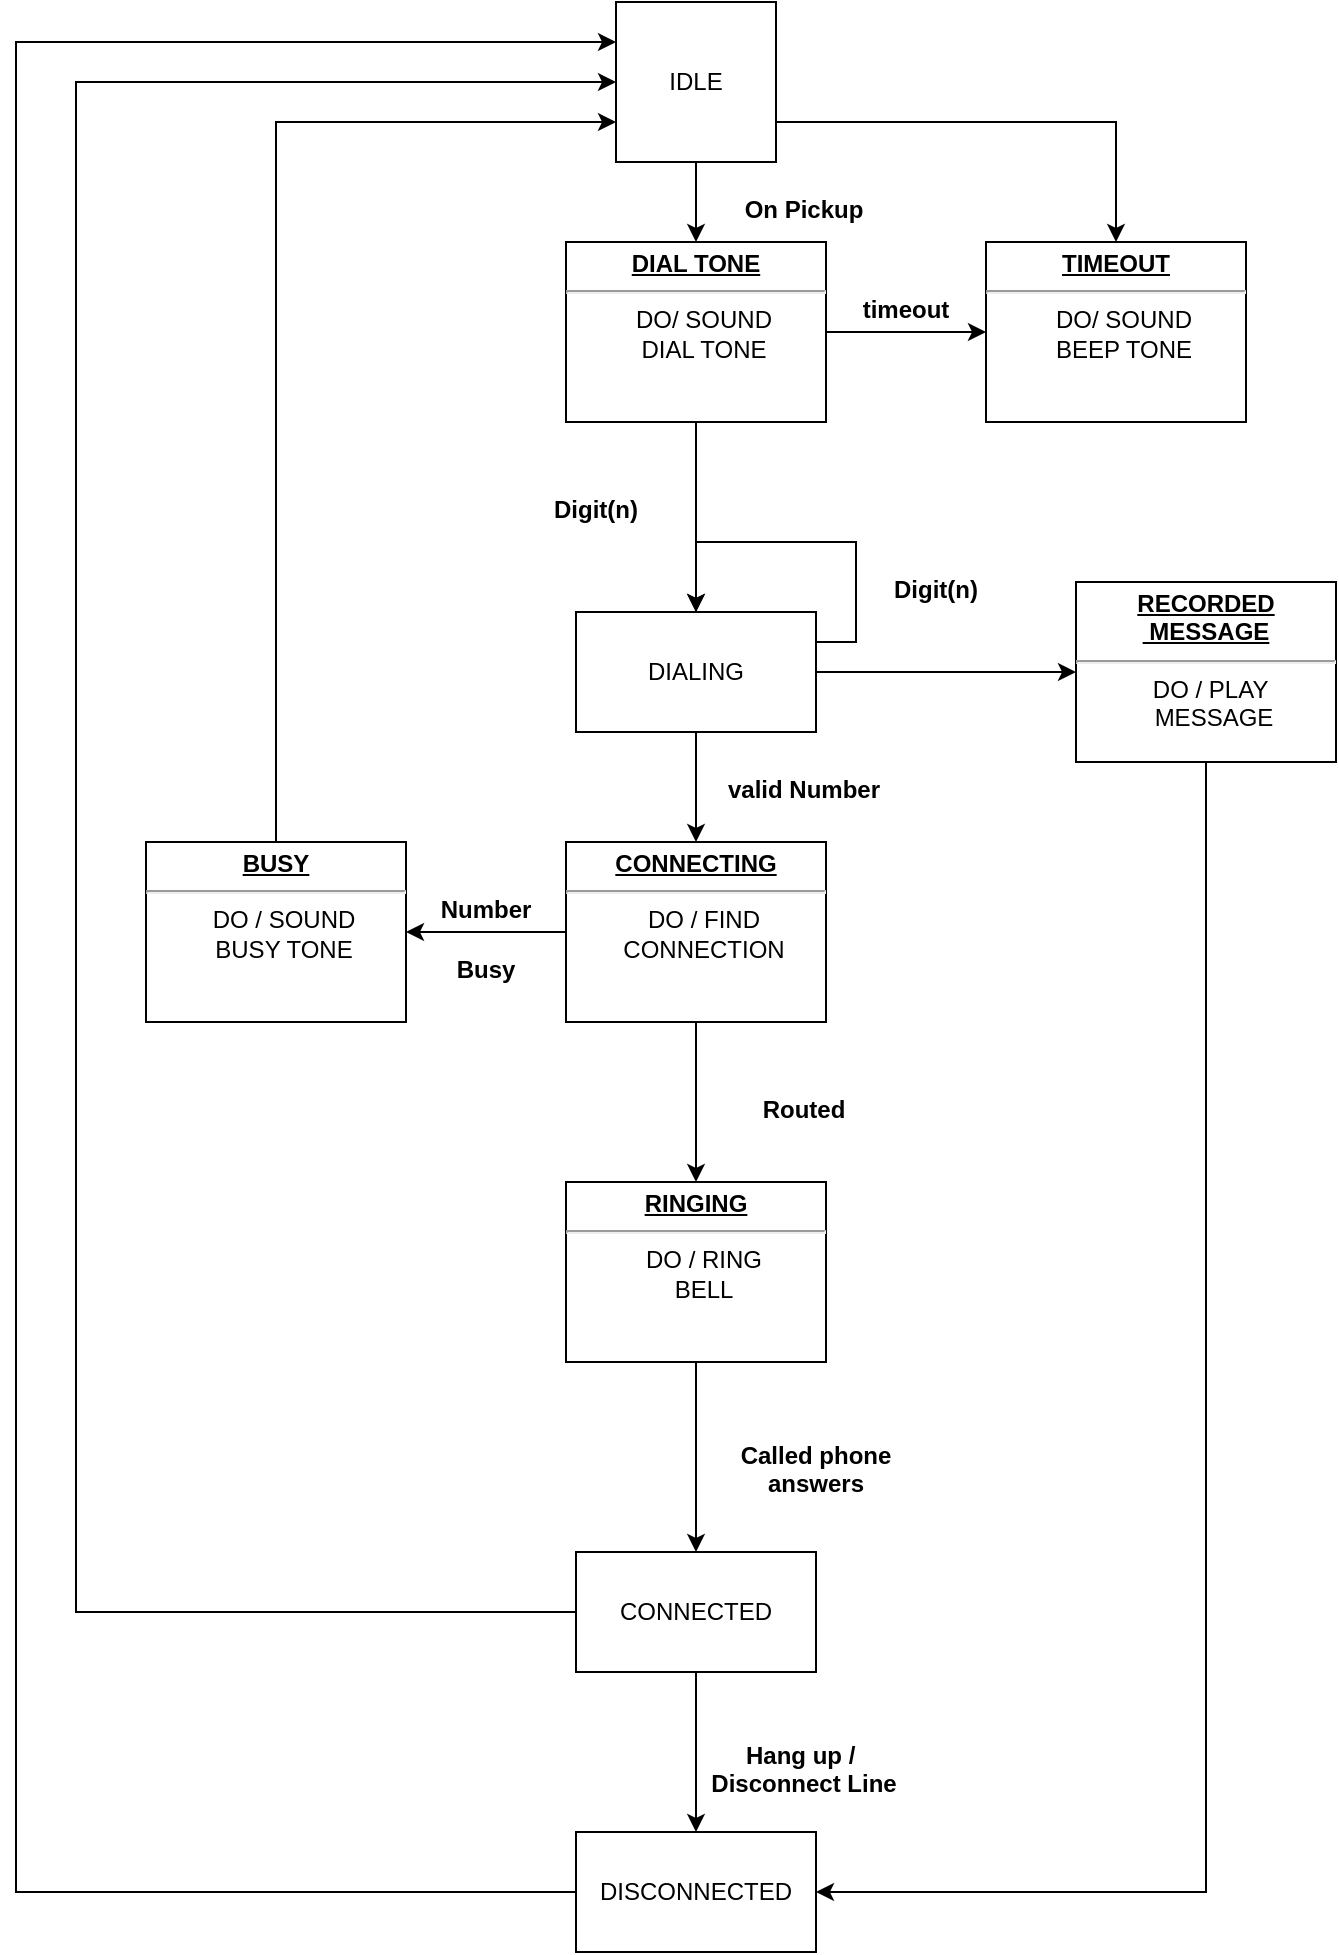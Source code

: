 <mxfile version="20.5.3" type="device" pages="2"><diagram id="zTgWvDDNBtPUvJExu_ai" name="OOMD Assignment 1"><mxGraphModel dx="946" dy="579" grid="1" gridSize="10" guides="1" tooltips="1" connect="1" arrows="1" fold="1" page="1" pageScale="1" pageWidth="827" pageHeight="1169" math="0" shadow="0"><root><mxCell id="0"/><mxCell id="1" parent="0"/><mxCell id="dUbVFDilPpxpzC8wfU87-24" style="edgeStyle=orthogonalEdgeStyle;rounded=0;orthogonalLoop=1;jettySize=auto;html=1;exitX=1;exitY=0.75;exitDx=0;exitDy=0;entryX=0.5;entryY=0;entryDx=0;entryDy=0;" edge="1" parent="1" source="dUbVFDilPpxpzC8wfU87-1" target="dUbVFDilPpxpzC8wfU87-4"><mxGeometry relative="1" as="geometry"/></mxCell><mxCell id="dUbVFDilPpxpzC8wfU87-25" style="edgeStyle=orthogonalEdgeStyle;rounded=0;orthogonalLoop=1;jettySize=auto;html=1;exitX=0.5;exitY=1;exitDx=0;exitDy=0;entryX=0.5;entryY=0;entryDx=0;entryDy=0;" edge="1" parent="1" source="dUbVFDilPpxpzC8wfU87-1" target="dUbVFDilPpxpzC8wfU87-3"><mxGeometry relative="1" as="geometry"/></mxCell><mxCell id="dUbVFDilPpxpzC8wfU87-1" value="IDLE" style="whiteSpace=wrap;html=1;aspect=fixed;" vertex="1" parent="1"><mxGeometry x="360" y="40" width="80" height="80" as="geometry"/></mxCell><mxCell id="dUbVFDilPpxpzC8wfU87-5" value="" style="edgeStyle=orthogonalEdgeStyle;rounded=0;orthogonalLoop=1;jettySize=auto;html=1;" edge="1" parent="1" source="dUbVFDilPpxpzC8wfU87-3" target="dUbVFDilPpxpzC8wfU87-4"><mxGeometry relative="1" as="geometry"/></mxCell><mxCell id="dUbVFDilPpxpzC8wfU87-7" value="" style="edgeStyle=orthogonalEdgeStyle;rounded=0;orthogonalLoop=1;jettySize=auto;html=1;" edge="1" parent="1" source="dUbVFDilPpxpzC8wfU87-3" target="dUbVFDilPpxpzC8wfU87-6"><mxGeometry relative="1" as="geometry"/></mxCell><mxCell id="dUbVFDilPpxpzC8wfU87-3" value="&lt;p style=&quot;margin: 4px 0px 0px; text-decoration: underline;&quot;&gt;&lt;b&gt;DIAL TONE&lt;/b&gt;&lt;/p&gt;&lt;hr&gt;&lt;p style=&quot;margin:0px;margin-left:8px;&quot;&gt;DO/ SOUND&lt;/p&gt;&lt;p style=&quot;margin:0px;margin-left:8px;&quot;&gt;DIAL TONE&lt;/p&gt;" style="verticalAlign=top;align=center;overflow=fill;fontSize=12;fontFamily=Helvetica;html=1;" vertex="1" parent="1"><mxGeometry x="335" y="160" width="130" height="90" as="geometry"/></mxCell><mxCell id="dUbVFDilPpxpzC8wfU87-4" value="&lt;p style=&quot;margin: 4px 0px 0px; text-decoration: underline;&quot;&gt;&lt;b&gt;TIMEOUT&lt;/b&gt;&lt;/p&gt;&lt;hr&gt;&lt;p style=&quot;margin:0px;margin-left:8px;&quot;&gt;DO/ SOUND&lt;/p&gt;&lt;p style=&quot;margin:0px;margin-left:8px;&quot;&gt;BEEP TONE&lt;/p&gt;" style="verticalAlign=top;align=center;overflow=fill;fontSize=12;fontFamily=Helvetica;html=1;" vertex="1" parent="1"><mxGeometry x="545" y="160" width="130" height="90" as="geometry"/></mxCell><mxCell id="dUbVFDilPpxpzC8wfU87-10" style="edgeStyle=orthogonalEdgeStyle;rounded=0;orthogonalLoop=1;jettySize=auto;html=1;exitX=1;exitY=0.5;exitDx=0;exitDy=0;entryX=0;entryY=0.5;entryDx=0;entryDy=0;" edge="1" parent="1" source="dUbVFDilPpxpzC8wfU87-6" target="dUbVFDilPpxpzC8wfU87-8"><mxGeometry relative="1" as="geometry"/></mxCell><mxCell id="dUbVFDilPpxpzC8wfU87-12" style="edgeStyle=orthogonalEdgeStyle;rounded=0;orthogonalLoop=1;jettySize=auto;html=1;exitX=0.5;exitY=1;exitDx=0;exitDy=0;entryX=0.5;entryY=0;entryDx=0;entryDy=0;" edge="1" parent="1" source="dUbVFDilPpxpzC8wfU87-6" target="dUbVFDilPpxpzC8wfU87-11"><mxGeometry relative="1" as="geometry"/></mxCell><mxCell id="dUbVFDilPpxpzC8wfU87-6" value="DIALING" style="whiteSpace=wrap;html=1;align=center;verticalAlign=middle;" vertex="1" parent="1"><mxGeometry x="340" y="345" width="120" height="60" as="geometry"/></mxCell><mxCell id="dUbVFDilPpxpzC8wfU87-21" style="edgeStyle=orthogonalEdgeStyle;rounded=0;orthogonalLoop=1;jettySize=auto;html=1;exitX=0.5;exitY=1;exitDx=0;exitDy=0;entryX=1;entryY=0.5;entryDx=0;entryDy=0;" edge="1" parent="1" source="dUbVFDilPpxpzC8wfU87-8" target="dUbVFDilPpxpzC8wfU87-19"><mxGeometry relative="1" as="geometry"/></mxCell><mxCell id="dUbVFDilPpxpzC8wfU87-8" value="&lt;p style=&quot;margin: 4px 0px 0px; text-decoration: underline;&quot;&gt;&lt;b&gt;RECORDED&lt;br&gt;&amp;nbsp;MESSAGE&lt;br&gt;&lt;/b&gt;&lt;/p&gt;&lt;hr&gt;&lt;p style=&quot;margin:0px;margin-left:8px;&quot;&gt;DO / PLAY&amp;nbsp;&lt;/p&gt;&lt;p style=&quot;margin:0px;margin-left:8px;&quot;&gt;MESSAGE&lt;/p&gt;" style="verticalAlign=top;align=center;overflow=fill;fontSize=12;fontFamily=Helvetica;html=1;" vertex="1" parent="1"><mxGeometry x="590" y="330" width="130" height="90" as="geometry"/></mxCell><mxCell id="dUbVFDilPpxpzC8wfU87-9" style="edgeStyle=orthogonalEdgeStyle;rounded=0;orthogonalLoop=1;jettySize=auto;html=1;exitX=1;exitY=0.25;exitDx=0;exitDy=0;entryX=0.5;entryY=0;entryDx=0;entryDy=0;" edge="1" parent="1" source="dUbVFDilPpxpzC8wfU87-6" target="dUbVFDilPpxpzC8wfU87-6"><mxGeometry relative="1" as="geometry"><Array as="points"><mxPoint x="480" y="360"/><mxPoint x="480" y="310"/><mxPoint x="400" y="310"/></Array></mxGeometry></mxCell><mxCell id="dUbVFDilPpxpzC8wfU87-14" value="" style="edgeStyle=orthogonalEdgeStyle;rounded=0;orthogonalLoop=1;jettySize=auto;html=1;" edge="1" parent="1" source="dUbVFDilPpxpzC8wfU87-11" target="dUbVFDilPpxpzC8wfU87-13"><mxGeometry relative="1" as="geometry"/></mxCell><mxCell id="dUbVFDilPpxpzC8wfU87-23" value="" style="edgeStyle=orthogonalEdgeStyle;rounded=0;orthogonalLoop=1;jettySize=auto;html=1;" edge="1" parent="1" source="dUbVFDilPpxpzC8wfU87-11" target="dUbVFDilPpxpzC8wfU87-22"><mxGeometry relative="1" as="geometry"/></mxCell><mxCell id="dUbVFDilPpxpzC8wfU87-11" value="&lt;p style=&quot;margin: 4px 0px 0px; text-decoration: underline;&quot;&gt;&lt;b&gt;CONNECTING&lt;/b&gt;&lt;/p&gt;&lt;hr&gt;&lt;p style=&quot;margin:0px;margin-left:8px;&quot;&gt;DO / FIND&lt;/p&gt;&lt;p style=&quot;margin:0px;margin-left:8px;&quot;&gt;CONNECTION&lt;/p&gt;" style="verticalAlign=top;align=center;overflow=fill;fontSize=12;fontFamily=Helvetica;html=1;" vertex="1" parent="1"><mxGeometry x="335" y="460" width="130" height="90" as="geometry"/></mxCell><mxCell id="dUbVFDilPpxpzC8wfU87-18" value="" style="edgeStyle=orthogonalEdgeStyle;rounded=0;orthogonalLoop=1;jettySize=auto;html=1;" edge="1" parent="1" source="dUbVFDilPpxpzC8wfU87-13" target="dUbVFDilPpxpzC8wfU87-17"><mxGeometry relative="1" as="geometry"/></mxCell><mxCell id="dUbVFDilPpxpzC8wfU87-27" style="edgeStyle=orthogonalEdgeStyle;rounded=0;orthogonalLoop=1;jettySize=auto;html=1;entryX=0;entryY=0.5;entryDx=0;entryDy=0;exitX=0;exitY=0.5;exitDx=0;exitDy=0;" edge="1" parent="1" source="dUbVFDilPpxpzC8wfU87-17" target="dUbVFDilPpxpzC8wfU87-1"><mxGeometry relative="1" as="geometry"><mxPoint x="320" y="740" as="sourcePoint"/><Array as="points"><mxPoint x="90" y="845"/><mxPoint x="90" y="80"/></Array></mxGeometry></mxCell><mxCell id="dUbVFDilPpxpzC8wfU87-13" value="&lt;p style=&quot;margin:0px;margin-top:4px;text-align:center;text-decoration:underline;&quot;&gt;&lt;b&gt;RINGING&lt;/b&gt;&lt;/p&gt;&lt;hr style=&quot;text-align: center;&quot;&gt;&lt;p style=&quot;text-align: center; margin: 0px 0px 0px 8px;&quot;&gt;DO / RING&lt;/p&gt;&lt;p style=&quot;text-align: center; margin: 0px 0px 0px 8px;&quot;&gt;BELL&lt;/p&gt;" style="verticalAlign=middle;align=left;overflow=fill;fontSize=12;fontFamily=Helvetica;html=1;" vertex="1" parent="1"><mxGeometry x="335" y="630" width="130" height="90" as="geometry"/></mxCell><mxCell id="dUbVFDilPpxpzC8wfU87-20" value="" style="edgeStyle=orthogonalEdgeStyle;rounded=0;orthogonalLoop=1;jettySize=auto;html=1;" edge="1" parent="1" source="dUbVFDilPpxpzC8wfU87-17" target="dUbVFDilPpxpzC8wfU87-19"><mxGeometry relative="1" as="geometry"/></mxCell><mxCell id="dUbVFDilPpxpzC8wfU87-17" value="CONNECTED" style="whiteSpace=wrap;html=1;align=center;" vertex="1" parent="1"><mxGeometry x="340" y="815" width="120" height="60" as="geometry"/></mxCell><mxCell id="dUbVFDilPpxpzC8wfU87-28" style="edgeStyle=orthogonalEdgeStyle;rounded=0;orthogonalLoop=1;jettySize=auto;html=1;exitX=0;exitY=0.5;exitDx=0;exitDy=0;entryX=0;entryY=0.25;entryDx=0;entryDy=0;" edge="1" parent="1" source="dUbVFDilPpxpzC8wfU87-19" target="dUbVFDilPpxpzC8wfU87-1"><mxGeometry relative="1" as="geometry"><Array as="points"><mxPoint x="60" y="985"/><mxPoint x="60" y="60"/></Array></mxGeometry></mxCell><mxCell id="dUbVFDilPpxpzC8wfU87-19" value="DISCONNECTED" style="whiteSpace=wrap;html=1;align=center;" vertex="1" parent="1"><mxGeometry x="340" y="955" width="120" height="60" as="geometry"/></mxCell><mxCell id="dUbVFDilPpxpzC8wfU87-26" style="edgeStyle=orthogonalEdgeStyle;rounded=0;orthogonalLoop=1;jettySize=auto;html=1;exitX=0.5;exitY=0;exitDx=0;exitDy=0;entryX=0;entryY=0.75;entryDx=0;entryDy=0;" edge="1" parent="1" source="dUbVFDilPpxpzC8wfU87-22" target="dUbVFDilPpxpzC8wfU87-1"><mxGeometry relative="1" as="geometry"/></mxCell><mxCell id="dUbVFDilPpxpzC8wfU87-22" value="&lt;p style=&quot;margin: 4px 0px 0px; text-decoration: underline;&quot;&gt;&lt;b&gt;BUSY&lt;/b&gt;&lt;/p&gt;&lt;hr&gt;&lt;p style=&quot;margin:0px;margin-left:8px;&quot;&gt;DO / SOUND&lt;/p&gt;&lt;p style=&quot;margin:0px;margin-left:8px;&quot;&gt;BUSY TONE&lt;/p&gt;" style="verticalAlign=top;align=center;overflow=fill;fontSize=12;fontFamily=Helvetica;html=1;" vertex="1" parent="1"><mxGeometry x="125" y="460" width="130" height="90" as="geometry"/></mxCell><mxCell id="dUbVFDilPpxpzC8wfU87-30" value="timeout" style="text;align=center;fontStyle=1;verticalAlign=middle;spacingLeft=3;spacingRight=3;strokeColor=none;rotatable=0;points=[[0,0.5],[1,0.5]];portConstraint=eastwest;" vertex="1" parent="1"><mxGeometry x="465" y="180" width="80" height="26" as="geometry"/></mxCell><mxCell id="dUbVFDilPpxpzC8wfU87-31" value="Digit(n)" style="text;align=center;fontStyle=1;verticalAlign=middle;spacingLeft=3;spacingRight=3;strokeColor=none;rotatable=0;points=[[0,0.5],[1,0.5]];portConstraint=eastwest;" vertex="1" parent="1"><mxGeometry x="480" y="320" width="80" height="26" as="geometry"/></mxCell><mxCell id="dUbVFDilPpxpzC8wfU87-32" value="Digit(n)" style="text;align=center;fontStyle=1;verticalAlign=middle;spacingLeft=3;spacingRight=3;strokeColor=none;rotatable=0;points=[[0,0.5],[1,0.5]];portConstraint=eastwest;" vertex="1" parent="1"><mxGeometry x="310" y="280" width="80" height="26" as="geometry"/></mxCell><mxCell id="dUbVFDilPpxpzC8wfU87-33" value="valid Number" style="text;align=center;fontStyle=1;verticalAlign=middle;spacingLeft=3;spacingRight=3;strokeColor=none;rotatable=0;points=[[0,0.5],[1,0.5]];portConstraint=eastwest;" vertex="1" parent="1"><mxGeometry x="414" y="420" width="80" height="26" as="geometry"/></mxCell><mxCell id="dUbVFDilPpxpzC8wfU87-34" value="Routed" style="text;align=center;fontStyle=1;verticalAlign=middle;spacingLeft=3;spacingRight=3;strokeColor=none;rotatable=0;points=[[0,0.5],[1,0.5]];portConstraint=eastwest;" vertex="1" parent="1"><mxGeometry x="414" y="580" width="80" height="26" as="geometry"/></mxCell><mxCell id="dUbVFDilPpxpzC8wfU87-35" value="Called phone&#10;answers" style="text;align=center;fontStyle=1;verticalAlign=middle;spacingLeft=3;spacingRight=3;strokeColor=none;rotatable=0;points=[[0,0.5],[1,0.5]];portConstraint=eastwest;" vertex="1" parent="1"><mxGeometry x="420" y="760" width="80" height="26" as="geometry"/></mxCell><mxCell id="dUbVFDilPpxpzC8wfU87-36" value="Hang up / &#10;Disconnect Line" style="text;align=center;fontStyle=1;verticalAlign=middle;spacingLeft=3;spacingRight=3;strokeColor=none;rotatable=0;points=[[0,0.5],[1,0.5]];portConstraint=eastwest;" vertex="1" parent="1"><mxGeometry x="414" y="910" width="80" height="26" as="geometry"/></mxCell><mxCell id="dUbVFDilPpxpzC8wfU87-37" value="Number" style="text;align=center;fontStyle=1;verticalAlign=middle;spacingLeft=3;spacingRight=3;strokeColor=none;rotatable=0;points=[[0,0.5],[1,0.5]];portConstraint=eastwest;" vertex="1" parent="1"><mxGeometry x="255" y="480" width="80" height="26" as="geometry"/></mxCell><mxCell id="dUbVFDilPpxpzC8wfU87-38" value="Busy" style="text;align=center;fontStyle=1;verticalAlign=middle;spacingLeft=3;spacingRight=3;strokeColor=none;rotatable=0;points=[[0,0.5],[1,0.5]];portConstraint=eastwest;" vertex="1" parent="1"><mxGeometry x="255" y="510" width="80" height="26" as="geometry"/></mxCell><mxCell id="dUbVFDilPpxpzC8wfU87-39" value="On Pickup" style="text;align=center;fontStyle=1;verticalAlign=middle;spacingLeft=3;spacingRight=3;strokeColor=none;rotatable=0;points=[[0,0.5],[1,0.5]];portConstraint=eastwest;" vertex="1" parent="1"><mxGeometry x="414" y="130" width="80" height="26" as="geometry"/></mxCell></root></mxGraphModel></diagram><diagram id="v868HjZiiUoqUWoKNSly" name="Page-2"><mxGraphModel dx="946" dy="579" grid="1" gridSize="10" guides="1" tooltips="1" connect="1" arrows="1" fold="1" page="1" pageScale="1" pageWidth="827" pageHeight="1169" math="0" shadow="0"><root><mxCell id="0"/><mxCell id="1" parent="0"/></root></mxGraphModel></diagram></mxfile>